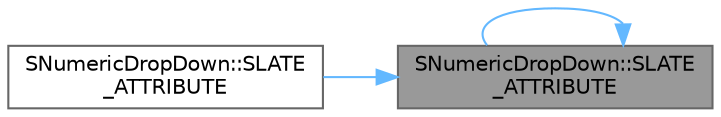 digraph "SNumericDropDown::SLATE_ATTRIBUTE"
{
 // INTERACTIVE_SVG=YES
 // LATEX_PDF_SIZE
  bgcolor="transparent";
  edge [fontname=Helvetica,fontsize=10,labelfontname=Helvetica,labelfontsize=10];
  node [fontname=Helvetica,fontsize=10,shape=box,height=0.2,width=0.4];
  rankdir="RL";
  Node1 [id="Node000001",label="SNumericDropDown::SLATE\l_ATTRIBUTE",height=0.2,width=0.4,color="gray40", fillcolor="grey60", style="filled", fontcolor="black",tooltip="Controls the label placement for the control."];
  Node1 -> Node2 [id="edge1_Node000001_Node000002",dir="back",color="steelblue1",style="solid",tooltip=" "];
  Node2 [id="Node000002",label="SNumericDropDown::SLATE\l_ATTRIBUTE",height=0.2,width=0.4,color="grey40", fillcolor="white", style="filled",URL="$d0/d12/classSNumericDropDown.html#afed5443f8e9a79928ca11b89c7ae3102",tooltip="Toggle to show the drop down text value if the value matches the numeric value."];
  Node1 -> Node1 [id="edge2_Node000001_Node000001",dir="back",color="steelblue1",style="solid",tooltip=" "];
}
